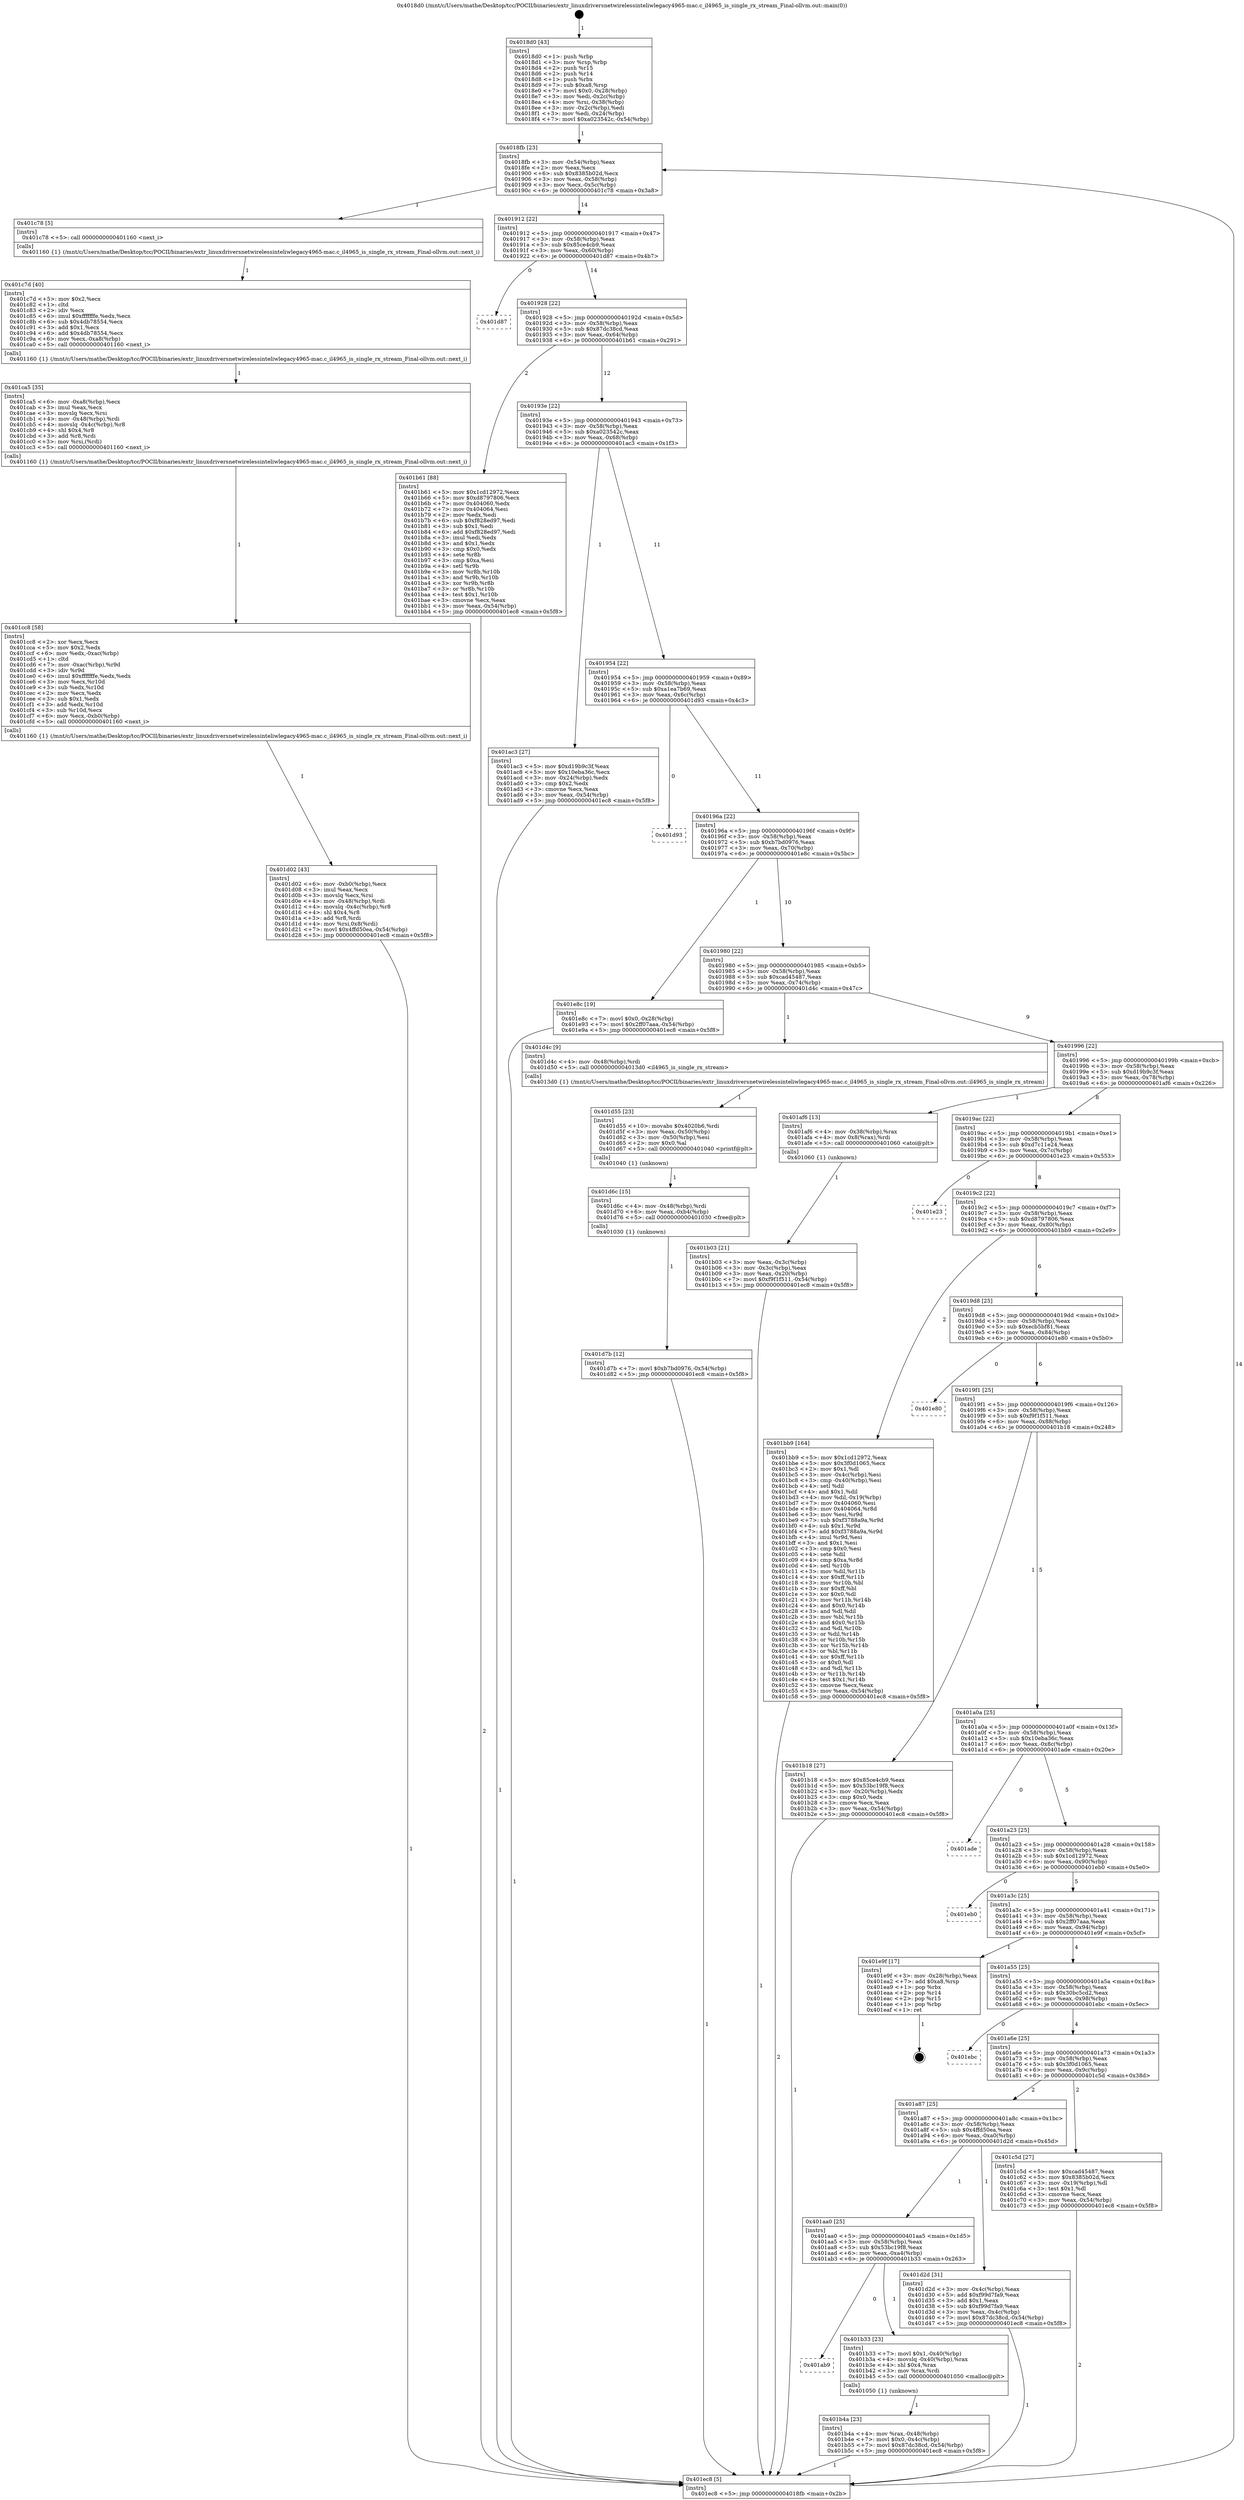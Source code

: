 digraph "0x4018d0" {
  label = "0x4018d0 (/mnt/c/Users/mathe/Desktop/tcc/POCII/binaries/extr_linuxdriversnetwirelessinteliwlegacy4965-mac.c_il4965_is_single_rx_stream_Final-ollvm.out::main(0))"
  labelloc = "t"
  node[shape=record]

  Entry [label="",width=0.3,height=0.3,shape=circle,fillcolor=black,style=filled]
  "0x4018fb" [label="{
     0x4018fb [23]\l
     | [instrs]\l
     &nbsp;&nbsp;0x4018fb \<+3\>: mov -0x54(%rbp),%eax\l
     &nbsp;&nbsp;0x4018fe \<+2\>: mov %eax,%ecx\l
     &nbsp;&nbsp;0x401900 \<+6\>: sub $0x8385b02d,%ecx\l
     &nbsp;&nbsp;0x401906 \<+3\>: mov %eax,-0x58(%rbp)\l
     &nbsp;&nbsp;0x401909 \<+3\>: mov %ecx,-0x5c(%rbp)\l
     &nbsp;&nbsp;0x40190c \<+6\>: je 0000000000401c78 \<main+0x3a8\>\l
  }"]
  "0x401c78" [label="{
     0x401c78 [5]\l
     | [instrs]\l
     &nbsp;&nbsp;0x401c78 \<+5\>: call 0000000000401160 \<next_i\>\l
     | [calls]\l
     &nbsp;&nbsp;0x401160 \{1\} (/mnt/c/Users/mathe/Desktop/tcc/POCII/binaries/extr_linuxdriversnetwirelessinteliwlegacy4965-mac.c_il4965_is_single_rx_stream_Final-ollvm.out::next_i)\l
  }"]
  "0x401912" [label="{
     0x401912 [22]\l
     | [instrs]\l
     &nbsp;&nbsp;0x401912 \<+5\>: jmp 0000000000401917 \<main+0x47\>\l
     &nbsp;&nbsp;0x401917 \<+3\>: mov -0x58(%rbp),%eax\l
     &nbsp;&nbsp;0x40191a \<+5\>: sub $0x85ce4cb9,%eax\l
     &nbsp;&nbsp;0x40191f \<+3\>: mov %eax,-0x60(%rbp)\l
     &nbsp;&nbsp;0x401922 \<+6\>: je 0000000000401d87 \<main+0x4b7\>\l
  }"]
  Exit [label="",width=0.3,height=0.3,shape=circle,fillcolor=black,style=filled,peripheries=2]
  "0x401d87" [label="{
     0x401d87\l
  }", style=dashed]
  "0x401928" [label="{
     0x401928 [22]\l
     | [instrs]\l
     &nbsp;&nbsp;0x401928 \<+5\>: jmp 000000000040192d \<main+0x5d\>\l
     &nbsp;&nbsp;0x40192d \<+3\>: mov -0x58(%rbp),%eax\l
     &nbsp;&nbsp;0x401930 \<+5\>: sub $0x87dc38cd,%eax\l
     &nbsp;&nbsp;0x401935 \<+3\>: mov %eax,-0x64(%rbp)\l
     &nbsp;&nbsp;0x401938 \<+6\>: je 0000000000401b61 \<main+0x291\>\l
  }"]
  "0x401d7b" [label="{
     0x401d7b [12]\l
     | [instrs]\l
     &nbsp;&nbsp;0x401d7b \<+7\>: movl $0xb7bd0976,-0x54(%rbp)\l
     &nbsp;&nbsp;0x401d82 \<+5\>: jmp 0000000000401ec8 \<main+0x5f8\>\l
  }"]
  "0x401b61" [label="{
     0x401b61 [88]\l
     | [instrs]\l
     &nbsp;&nbsp;0x401b61 \<+5\>: mov $0x1cd12972,%eax\l
     &nbsp;&nbsp;0x401b66 \<+5\>: mov $0xd8797806,%ecx\l
     &nbsp;&nbsp;0x401b6b \<+7\>: mov 0x404060,%edx\l
     &nbsp;&nbsp;0x401b72 \<+7\>: mov 0x404064,%esi\l
     &nbsp;&nbsp;0x401b79 \<+2\>: mov %edx,%edi\l
     &nbsp;&nbsp;0x401b7b \<+6\>: sub $0xf828ed97,%edi\l
     &nbsp;&nbsp;0x401b81 \<+3\>: sub $0x1,%edi\l
     &nbsp;&nbsp;0x401b84 \<+6\>: add $0xf828ed97,%edi\l
     &nbsp;&nbsp;0x401b8a \<+3\>: imul %edi,%edx\l
     &nbsp;&nbsp;0x401b8d \<+3\>: and $0x1,%edx\l
     &nbsp;&nbsp;0x401b90 \<+3\>: cmp $0x0,%edx\l
     &nbsp;&nbsp;0x401b93 \<+4\>: sete %r8b\l
     &nbsp;&nbsp;0x401b97 \<+3\>: cmp $0xa,%esi\l
     &nbsp;&nbsp;0x401b9a \<+4\>: setl %r9b\l
     &nbsp;&nbsp;0x401b9e \<+3\>: mov %r8b,%r10b\l
     &nbsp;&nbsp;0x401ba1 \<+3\>: and %r9b,%r10b\l
     &nbsp;&nbsp;0x401ba4 \<+3\>: xor %r9b,%r8b\l
     &nbsp;&nbsp;0x401ba7 \<+3\>: or %r8b,%r10b\l
     &nbsp;&nbsp;0x401baa \<+4\>: test $0x1,%r10b\l
     &nbsp;&nbsp;0x401bae \<+3\>: cmovne %ecx,%eax\l
     &nbsp;&nbsp;0x401bb1 \<+3\>: mov %eax,-0x54(%rbp)\l
     &nbsp;&nbsp;0x401bb4 \<+5\>: jmp 0000000000401ec8 \<main+0x5f8\>\l
  }"]
  "0x40193e" [label="{
     0x40193e [22]\l
     | [instrs]\l
     &nbsp;&nbsp;0x40193e \<+5\>: jmp 0000000000401943 \<main+0x73\>\l
     &nbsp;&nbsp;0x401943 \<+3\>: mov -0x58(%rbp),%eax\l
     &nbsp;&nbsp;0x401946 \<+5\>: sub $0xa023542c,%eax\l
     &nbsp;&nbsp;0x40194b \<+3\>: mov %eax,-0x68(%rbp)\l
     &nbsp;&nbsp;0x40194e \<+6\>: je 0000000000401ac3 \<main+0x1f3\>\l
  }"]
  "0x401d6c" [label="{
     0x401d6c [15]\l
     | [instrs]\l
     &nbsp;&nbsp;0x401d6c \<+4\>: mov -0x48(%rbp),%rdi\l
     &nbsp;&nbsp;0x401d70 \<+6\>: mov %eax,-0xb4(%rbp)\l
     &nbsp;&nbsp;0x401d76 \<+5\>: call 0000000000401030 \<free@plt\>\l
     | [calls]\l
     &nbsp;&nbsp;0x401030 \{1\} (unknown)\l
  }"]
  "0x401ac3" [label="{
     0x401ac3 [27]\l
     | [instrs]\l
     &nbsp;&nbsp;0x401ac3 \<+5\>: mov $0xd19b9c3f,%eax\l
     &nbsp;&nbsp;0x401ac8 \<+5\>: mov $0x10eba36c,%ecx\l
     &nbsp;&nbsp;0x401acd \<+3\>: mov -0x24(%rbp),%edx\l
     &nbsp;&nbsp;0x401ad0 \<+3\>: cmp $0x2,%edx\l
     &nbsp;&nbsp;0x401ad3 \<+3\>: cmovne %ecx,%eax\l
     &nbsp;&nbsp;0x401ad6 \<+3\>: mov %eax,-0x54(%rbp)\l
     &nbsp;&nbsp;0x401ad9 \<+5\>: jmp 0000000000401ec8 \<main+0x5f8\>\l
  }"]
  "0x401954" [label="{
     0x401954 [22]\l
     | [instrs]\l
     &nbsp;&nbsp;0x401954 \<+5\>: jmp 0000000000401959 \<main+0x89\>\l
     &nbsp;&nbsp;0x401959 \<+3\>: mov -0x58(%rbp),%eax\l
     &nbsp;&nbsp;0x40195c \<+5\>: sub $0xa1ea7b69,%eax\l
     &nbsp;&nbsp;0x401961 \<+3\>: mov %eax,-0x6c(%rbp)\l
     &nbsp;&nbsp;0x401964 \<+6\>: je 0000000000401d93 \<main+0x4c3\>\l
  }"]
  "0x401ec8" [label="{
     0x401ec8 [5]\l
     | [instrs]\l
     &nbsp;&nbsp;0x401ec8 \<+5\>: jmp 00000000004018fb \<main+0x2b\>\l
  }"]
  "0x4018d0" [label="{
     0x4018d0 [43]\l
     | [instrs]\l
     &nbsp;&nbsp;0x4018d0 \<+1\>: push %rbp\l
     &nbsp;&nbsp;0x4018d1 \<+3\>: mov %rsp,%rbp\l
     &nbsp;&nbsp;0x4018d4 \<+2\>: push %r15\l
     &nbsp;&nbsp;0x4018d6 \<+2\>: push %r14\l
     &nbsp;&nbsp;0x4018d8 \<+1\>: push %rbx\l
     &nbsp;&nbsp;0x4018d9 \<+7\>: sub $0xa8,%rsp\l
     &nbsp;&nbsp;0x4018e0 \<+7\>: movl $0x0,-0x28(%rbp)\l
     &nbsp;&nbsp;0x4018e7 \<+3\>: mov %edi,-0x2c(%rbp)\l
     &nbsp;&nbsp;0x4018ea \<+4\>: mov %rsi,-0x38(%rbp)\l
     &nbsp;&nbsp;0x4018ee \<+3\>: mov -0x2c(%rbp),%edi\l
     &nbsp;&nbsp;0x4018f1 \<+3\>: mov %edi,-0x24(%rbp)\l
     &nbsp;&nbsp;0x4018f4 \<+7\>: movl $0xa023542c,-0x54(%rbp)\l
  }"]
  "0x401d55" [label="{
     0x401d55 [23]\l
     | [instrs]\l
     &nbsp;&nbsp;0x401d55 \<+10\>: movabs $0x4020b6,%rdi\l
     &nbsp;&nbsp;0x401d5f \<+3\>: mov %eax,-0x50(%rbp)\l
     &nbsp;&nbsp;0x401d62 \<+3\>: mov -0x50(%rbp),%esi\l
     &nbsp;&nbsp;0x401d65 \<+2\>: mov $0x0,%al\l
     &nbsp;&nbsp;0x401d67 \<+5\>: call 0000000000401040 \<printf@plt\>\l
     | [calls]\l
     &nbsp;&nbsp;0x401040 \{1\} (unknown)\l
  }"]
  "0x401d93" [label="{
     0x401d93\l
  }", style=dashed]
  "0x40196a" [label="{
     0x40196a [22]\l
     | [instrs]\l
     &nbsp;&nbsp;0x40196a \<+5\>: jmp 000000000040196f \<main+0x9f\>\l
     &nbsp;&nbsp;0x40196f \<+3\>: mov -0x58(%rbp),%eax\l
     &nbsp;&nbsp;0x401972 \<+5\>: sub $0xb7bd0976,%eax\l
     &nbsp;&nbsp;0x401977 \<+3\>: mov %eax,-0x70(%rbp)\l
     &nbsp;&nbsp;0x40197a \<+6\>: je 0000000000401e8c \<main+0x5bc\>\l
  }"]
  "0x401d02" [label="{
     0x401d02 [43]\l
     | [instrs]\l
     &nbsp;&nbsp;0x401d02 \<+6\>: mov -0xb0(%rbp),%ecx\l
     &nbsp;&nbsp;0x401d08 \<+3\>: imul %eax,%ecx\l
     &nbsp;&nbsp;0x401d0b \<+3\>: movslq %ecx,%rsi\l
     &nbsp;&nbsp;0x401d0e \<+4\>: mov -0x48(%rbp),%rdi\l
     &nbsp;&nbsp;0x401d12 \<+4\>: movslq -0x4c(%rbp),%r8\l
     &nbsp;&nbsp;0x401d16 \<+4\>: shl $0x4,%r8\l
     &nbsp;&nbsp;0x401d1a \<+3\>: add %r8,%rdi\l
     &nbsp;&nbsp;0x401d1d \<+4\>: mov %rsi,0x8(%rdi)\l
     &nbsp;&nbsp;0x401d21 \<+7\>: movl $0x4ffd50ea,-0x54(%rbp)\l
     &nbsp;&nbsp;0x401d28 \<+5\>: jmp 0000000000401ec8 \<main+0x5f8\>\l
  }"]
  "0x401e8c" [label="{
     0x401e8c [19]\l
     | [instrs]\l
     &nbsp;&nbsp;0x401e8c \<+7\>: movl $0x0,-0x28(%rbp)\l
     &nbsp;&nbsp;0x401e93 \<+7\>: movl $0x2ff07aaa,-0x54(%rbp)\l
     &nbsp;&nbsp;0x401e9a \<+5\>: jmp 0000000000401ec8 \<main+0x5f8\>\l
  }"]
  "0x401980" [label="{
     0x401980 [22]\l
     | [instrs]\l
     &nbsp;&nbsp;0x401980 \<+5\>: jmp 0000000000401985 \<main+0xb5\>\l
     &nbsp;&nbsp;0x401985 \<+3\>: mov -0x58(%rbp),%eax\l
     &nbsp;&nbsp;0x401988 \<+5\>: sub $0xcad45487,%eax\l
     &nbsp;&nbsp;0x40198d \<+3\>: mov %eax,-0x74(%rbp)\l
     &nbsp;&nbsp;0x401990 \<+6\>: je 0000000000401d4c \<main+0x47c\>\l
  }"]
  "0x401cc8" [label="{
     0x401cc8 [58]\l
     | [instrs]\l
     &nbsp;&nbsp;0x401cc8 \<+2\>: xor %ecx,%ecx\l
     &nbsp;&nbsp;0x401cca \<+5\>: mov $0x2,%edx\l
     &nbsp;&nbsp;0x401ccf \<+6\>: mov %edx,-0xac(%rbp)\l
     &nbsp;&nbsp;0x401cd5 \<+1\>: cltd\l
     &nbsp;&nbsp;0x401cd6 \<+7\>: mov -0xac(%rbp),%r9d\l
     &nbsp;&nbsp;0x401cdd \<+3\>: idiv %r9d\l
     &nbsp;&nbsp;0x401ce0 \<+6\>: imul $0xfffffffe,%edx,%edx\l
     &nbsp;&nbsp;0x401ce6 \<+3\>: mov %ecx,%r10d\l
     &nbsp;&nbsp;0x401ce9 \<+3\>: sub %edx,%r10d\l
     &nbsp;&nbsp;0x401cec \<+2\>: mov %ecx,%edx\l
     &nbsp;&nbsp;0x401cee \<+3\>: sub $0x1,%edx\l
     &nbsp;&nbsp;0x401cf1 \<+3\>: add %edx,%r10d\l
     &nbsp;&nbsp;0x401cf4 \<+3\>: sub %r10d,%ecx\l
     &nbsp;&nbsp;0x401cf7 \<+6\>: mov %ecx,-0xb0(%rbp)\l
     &nbsp;&nbsp;0x401cfd \<+5\>: call 0000000000401160 \<next_i\>\l
     | [calls]\l
     &nbsp;&nbsp;0x401160 \{1\} (/mnt/c/Users/mathe/Desktop/tcc/POCII/binaries/extr_linuxdriversnetwirelessinteliwlegacy4965-mac.c_il4965_is_single_rx_stream_Final-ollvm.out::next_i)\l
  }"]
  "0x401d4c" [label="{
     0x401d4c [9]\l
     | [instrs]\l
     &nbsp;&nbsp;0x401d4c \<+4\>: mov -0x48(%rbp),%rdi\l
     &nbsp;&nbsp;0x401d50 \<+5\>: call 00000000004013d0 \<il4965_is_single_rx_stream\>\l
     | [calls]\l
     &nbsp;&nbsp;0x4013d0 \{1\} (/mnt/c/Users/mathe/Desktop/tcc/POCII/binaries/extr_linuxdriversnetwirelessinteliwlegacy4965-mac.c_il4965_is_single_rx_stream_Final-ollvm.out::il4965_is_single_rx_stream)\l
  }"]
  "0x401996" [label="{
     0x401996 [22]\l
     | [instrs]\l
     &nbsp;&nbsp;0x401996 \<+5\>: jmp 000000000040199b \<main+0xcb\>\l
     &nbsp;&nbsp;0x40199b \<+3\>: mov -0x58(%rbp),%eax\l
     &nbsp;&nbsp;0x40199e \<+5\>: sub $0xd19b9c3f,%eax\l
     &nbsp;&nbsp;0x4019a3 \<+3\>: mov %eax,-0x78(%rbp)\l
     &nbsp;&nbsp;0x4019a6 \<+6\>: je 0000000000401af6 \<main+0x226\>\l
  }"]
  "0x401ca5" [label="{
     0x401ca5 [35]\l
     | [instrs]\l
     &nbsp;&nbsp;0x401ca5 \<+6\>: mov -0xa8(%rbp),%ecx\l
     &nbsp;&nbsp;0x401cab \<+3\>: imul %eax,%ecx\l
     &nbsp;&nbsp;0x401cae \<+3\>: movslq %ecx,%rsi\l
     &nbsp;&nbsp;0x401cb1 \<+4\>: mov -0x48(%rbp),%rdi\l
     &nbsp;&nbsp;0x401cb5 \<+4\>: movslq -0x4c(%rbp),%r8\l
     &nbsp;&nbsp;0x401cb9 \<+4\>: shl $0x4,%r8\l
     &nbsp;&nbsp;0x401cbd \<+3\>: add %r8,%rdi\l
     &nbsp;&nbsp;0x401cc0 \<+3\>: mov %rsi,(%rdi)\l
     &nbsp;&nbsp;0x401cc3 \<+5\>: call 0000000000401160 \<next_i\>\l
     | [calls]\l
     &nbsp;&nbsp;0x401160 \{1\} (/mnt/c/Users/mathe/Desktop/tcc/POCII/binaries/extr_linuxdriversnetwirelessinteliwlegacy4965-mac.c_il4965_is_single_rx_stream_Final-ollvm.out::next_i)\l
  }"]
  "0x401af6" [label="{
     0x401af6 [13]\l
     | [instrs]\l
     &nbsp;&nbsp;0x401af6 \<+4\>: mov -0x38(%rbp),%rax\l
     &nbsp;&nbsp;0x401afa \<+4\>: mov 0x8(%rax),%rdi\l
     &nbsp;&nbsp;0x401afe \<+5\>: call 0000000000401060 \<atoi@plt\>\l
     | [calls]\l
     &nbsp;&nbsp;0x401060 \{1\} (unknown)\l
  }"]
  "0x4019ac" [label="{
     0x4019ac [22]\l
     | [instrs]\l
     &nbsp;&nbsp;0x4019ac \<+5\>: jmp 00000000004019b1 \<main+0xe1\>\l
     &nbsp;&nbsp;0x4019b1 \<+3\>: mov -0x58(%rbp),%eax\l
     &nbsp;&nbsp;0x4019b4 \<+5\>: sub $0xd7c11e24,%eax\l
     &nbsp;&nbsp;0x4019b9 \<+3\>: mov %eax,-0x7c(%rbp)\l
     &nbsp;&nbsp;0x4019bc \<+6\>: je 0000000000401e23 \<main+0x553\>\l
  }"]
  "0x401b03" [label="{
     0x401b03 [21]\l
     | [instrs]\l
     &nbsp;&nbsp;0x401b03 \<+3\>: mov %eax,-0x3c(%rbp)\l
     &nbsp;&nbsp;0x401b06 \<+3\>: mov -0x3c(%rbp),%eax\l
     &nbsp;&nbsp;0x401b09 \<+3\>: mov %eax,-0x20(%rbp)\l
     &nbsp;&nbsp;0x401b0c \<+7\>: movl $0xf9f1f511,-0x54(%rbp)\l
     &nbsp;&nbsp;0x401b13 \<+5\>: jmp 0000000000401ec8 \<main+0x5f8\>\l
  }"]
  "0x401c7d" [label="{
     0x401c7d [40]\l
     | [instrs]\l
     &nbsp;&nbsp;0x401c7d \<+5\>: mov $0x2,%ecx\l
     &nbsp;&nbsp;0x401c82 \<+1\>: cltd\l
     &nbsp;&nbsp;0x401c83 \<+2\>: idiv %ecx\l
     &nbsp;&nbsp;0x401c85 \<+6\>: imul $0xfffffffe,%edx,%ecx\l
     &nbsp;&nbsp;0x401c8b \<+6\>: sub $0x4db78554,%ecx\l
     &nbsp;&nbsp;0x401c91 \<+3\>: add $0x1,%ecx\l
     &nbsp;&nbsp;0x401c94 \<+6\>: add $0x4db78554,%ecx\l
     &nbsp;&nbsp;0x401c9a \<+6\>: mov %ecx,-0xa8(%rbp)\l
     &nbsp;&nbsp;0x401ca0 \<+5\>: call 0000000000401160 \<next_i\>\l
     | [calls]\l
     &nbsp;&nbsp;0x401160 \{1\} (/mnt/c/Users/mathe/Desktop/tcc/POCII/binaries/extr_linuxdriversnetwirelessinteliwlegacy4965-mac.c_il4965_is_single_rx_stream_Final-ollvm.out::next_i)\l
  }"]
  "0x401e23" [label="{
     0x401e23\l
  }", style=dashed]
  "0x4019c2" [label="{
     0x4019c2 [22]\l
     | [instrs]\l
     &nbsp;&nbsp;0x4019c2 \<+5\>: jmp 00000000004019c7 \<main+0xf7\>\l
     &nbsp;&nbsp;0x4019c7 \<+3\>: mov -0x58(%rbp),%eax\l
     &nbsp;&nbsp;0x4019ca \<+5\>: sub $0xd8797806,%eax\l
     &nbsp;&nbsp;0x4019cf \<+3\>: mov %eax,-0x80(%rbp)\l
     &nbsp;&nbsp;0x4019d2 \<+6\>: je 0000000000401bb9 \<main+0x2e9\>\l
  }"]
  "0x401b4a" [label="{
     0x401b4a [23]\l
     | [instrs]\l
     &nbsp;&nbsp;0x401b4a \<+4\>: mov %rax,-0x48(%rbp)\l
     &nbsp;&nbsp;0x401b4e \<+7\>: movl $0x0,-0x4c(%rbp)\l
     &nbsp;&nbsp;0x401b55 \<+7\>: movl $0x87dc38cd,-0x54(%rbp)\l
     &nbsp;&nbsp;0x401b5c \<+5\>: jmp 0000000000401ec8 \<main+0x5f8\>\l
  }"]
  "0x401bb9" [label="{
     0x401bb9 [164]\l
     | [instrs]\l
     &nbsp;&nbsp;0x401bb9 \<+5\>: mov $0x1cd12972,%eax\l
     &nbsp;&nbsp;0x401bbe \<+5\>: mov $0x3f0d1065,%ecx\l
     &nbsp;&nbsp;0x401bc3 \<+2\>: mov $0x1,%dl\l
     &nbsp;&nbsp;0x401bc5 \<+3\>: mov -0x4c(%rbp),%esi\l
     &nbsp;&nbsp;0x401bc8 \<+3\>: cmp -0x40(%rbp),%esi\l
     &nbsp;&nbsp;0x401bcb \<+4\>: setl %dil\l
     &nbsp;&nbsp;0x401bcf \<+4\>: and $0x1,%dil\l
     &nbsp;&nbsp;0x401bd3 \<+4\>: mov %dil,-0x19(%rbp)\l
     &nbsp;&nbsp;0x401bd7 \<+7\>: mov 0x404060,%esi\l
     &nbsp;&nbsp;0x401bde \<+8\>: mov 0x404064,%r8d\l
     &nbsp;&nbsp;0x401be6 \<+3\>: mov %esi,%r9d\l
     &nbsp;&nbsp;0x401be9 \<+7\>: sub $0xf3788a9a,%r9d\l
     &nbsp;&nbsp;0x401bf0 \<+4\>: sub $0x1,%r9d\l
     &nbsp;&nbsp;0x401bf4 \<+7\>: add $0xf3788a9a,%r9d\l
     &nbsp;&nbsp;0x401bfb \<+4\>: imul %r9d,%esi\l
     &nbsp;&nbsp;0x401bff \<+3\>: and $0x1,%esi\l
     &nbsp;&nbsp;0x401c02 \<+3\>: cmp $0x0,%esi\l
     &nbsp;&nbsp;0x401c05 \<+4\>: sete %dil\l
     &nbsp;&nbsp;0x401c09 \<+4\>: cmp $0xa,%r8d\l
     &nbsp;&nbsp;0x401c0d \<+4\>: setl %r10b\l
     &nbsp;&nbsp;0x401c11 \<+3\>: mov %dil,%r11b\l
     &nbsp;&nbsp;0x401c14 \<+4\>: xor $0xff,%r11b\l
     &nbsp;&nbsp;0x401c18 \<+3\>: mov %r10b,%bl\l
     &nbsp;&nbsp;0x401c1b \<+3\>: xor $0xff,%bl\l
     &nbsp;&nbsp;0x401c1e \<+3\>: xor $0x0,%dl\l
     &nbsp;&nbsp;0x401c21 \<+3\>: mov %r11b,%r14b\l
     &nbsp;&nbsp;0x401c24 \<+4\>: and $0x0,%r14b\l
     &nbsp;&nbsp;0x401c28 \<+3\>: and %dl,%dil\l
     &nbsp;&nbsp;0x401c2b \<+3\>: mov %bl,%r15b\l
     &nbsp;&nbsp;0x401c2e \<+4\>: and $0x0,%r15b\l
     &nbsp;&nbsp;0x401c32 \<+3\>: and %dl,%r10b\l
     &nbsp;&nbsp;0x401c35 \<+3\>: or %dil,%r14b\l
     &nbsp;&nbsp;0x401c38 \<+3\>: or %r10b,%r15b\l
     &nbsp;&nbsp;0x401c3b \<+3\>: xor %r15b,%r14b\l
     &nbsp;&nbsp;0x401c3e \<+3\>: or %bl,%r11b\l
     &nbsp;&nbsp;0x401c41 \<+4\>: xor $0xff,%r11b\l
     &nbsp;&nbsp;0x401c45 \<+3\>: or $0x0,%dl\l
     &nbsp;&nbsp;0x401c48 \<+3\>: and %dl,%r11b\l
     &nbsp;&nbsp;0x401c4b \<+3\>: or %r11b,%r14b\l
     &nbsp;&nbsp;0x401c4e \<+4\>: test $0x1,%r14b\l
     &nbsp;&nbsp;0x401c52 \<+3\>: cmovne %ecx,%eax\l
     &nbsp;&nbsp;0x401c55 \<+3\>: mov %eax,-0x54(%rbp)\l
     &nbsp;&nbsp;0x401c58 \<+5\>: jmp 0000000000401ec8 \<main+0x5f8\>\l
  }"]
  "0x4019d8" [label="{
     0x4019d8 [25]\l
     | [instrs]\l
     &nbsp;&nbsp;0x4019d8 \<+5\>: jmp 00000000004019dd \<main+0x10d\>\l
     &nbsp;&nbsp;0x4019dd \<+3\>: mov -0x58(%rbp),%eax\l
     &nbsp;&nbsp;0x4019e0 \<+5\>: sub $0xecb5bf81,%eax\l
     &nbsp;&nbsp;0x4019e5 \<+6\>: mov %eax,-0x84(%rbp)\l
     &nbsp;&nbsp;0x4019eb \<+6\>: je 0000000000401e80 \<main+0x5b0\>\l
  }"]
  "0x401ab9" [label="{
     0x401ab9\l
  }", style=dashed]
  "0x401e80" [label="{
     0x401e80\l
  }", style=dashed]
  "0x4019f1" [label="{
     0x4019f1 [25]\l
     | [instrs]\l
     &nbsp;&nbsp;0x4019f1 \<+5\>: jmp 00000000004019f6 \<main+0x126\>\l
     &nbsp;&nbsp;0x4019f6 \<+3\>: mov -0x58(%rbp),%eax\l
     &nbsp;&nbsp;0x4019f9 \<+5\>: sub $0xf9f1f511,%eax\l
     &nbsp;&nbsp;0x4019fe \<+6\>: mov %eax,-0x88(%rbp)\l
     &nbsp;&nbsp;0x401a04 \<+6\>: je 0000000000401b18 \<main+0x248\>\l
  }"]
  "0x401b33" [label="{
     0x401b33 [23]\l
     | [instrs]\l
     &nbsp;&nbsp;0x401b33 \<+7\>: movl $0x1,-0x40(%rbp)\l
     &nbsp;&nbsp;0x401b3a \<+4\>: movslq -0x40(%rbp),%rax\l
     &nbsp;&nbsp;0x401b3e \<+4\>: shl $0x4,%rax\l
     &nbsp;&nbsp;0x401b42 \<+3\>: mov %rax,%rdi\l
     &nbsp;&nbsp;0x401b45 \<+5\>: call 0000000000401050 \<malloc@plt\>\l
     | [calls]\l
     &nbsp;&nbsp;0x401050 \{1\} (unknown)\l
  }"]
  "0x401b18" [label="{
     0x401b18 [27]\l
     | [instrs]\l
     &nbsp;&nbsp;0x401b18 \<+5\>: mov $0x85ce4cb9,%eax\l
     &nbsp;&nbsp;0x401b1d \<+5\>: mov $0x53bc19f8,%ecx\l
     &nbsp;&nbsp;0x401b22 \<+3\>: mov -0x20(%rbp),%edx\l
     &nbsp;&nbsp;0x401b25 \<+3\>: cmp $0x0,%edx\l
     &nbsp;&nbsp;0x401b28 \<+3\>: cmove %ecx,%eax\l
     &nbsp;&nbsp;0x401b2b \<+3\>: mov %eax,-0x54(%rbp)\l
     &nbsp;&nbsp;0x401b2e \<+5\>: jmp 0000000000401ec8 \<main+0x5f8\>\l
  }"]
  "0x401a0a" [label="{
     0x401a0a [25]\l
     | [instrs]\l
     &nbsp;&nbsp;0x401a0a \<+5\>: jmp 0000000000401a0f \<main+0x13f\>\l
     &nbsp;&nbsp;0x401a0f \<+3\>: mov -0x58(%rbp),%eax\l
     &nbsp;&nbsp;0x401a12 \<+5\>: sub $0x10eba36c,%eax\l
     &nbsp;&nbsp;0x401a17 \<+6\>: mov %eax,-0x8c(%rbp)\l
     &nbsp;&nbsp;0x401a1d \<+6\>: je 0000000000401ade \<main+0x20e\>\l
  }"]
  "0x401aa0" [label="{
     0x401aa0 [25]\l
     | [instrs]\l
     &nbsp;&nbsp;0x401aa0 \<+5\>: jmp 0000000000401aa5 \<main+0x1d5\>\l
     &nbsp;&nbsp;0x401aa5 \<+3\>: mov -0x58(%rbp),%eax\l
     &nbsp;&nbsp;0x401aa8 \<+5\>: sub $0x53bc19f8,%eax\l
     &nbsp;&nbsp;0x401aad \<+6\>: mov %eax,-0xa4(%rbp)\l
     &nbsp;&nbsp;0x401ab3 \<+6\>: je 0000000000401b33 \<main+0x263\>\l
  }"]
  "0x401ade" [label="{
     0x401ade\l
  }", style=dashed]
  "0x401a23" [label="{
     0x401a23 [25]\l
     | [instrs]\l
     &nbsp;&nbsp;0x401a23 \<+5\>: jmp 0000000000401a28 \<main+0x158\>\l
     &nbsp;&nbsp;0x401a28 \<+3\>: mov -0x58(%rbp),%eax\l
     &nbsp;&nbsp;0x401a2b \<+5\>: sub $0x1cd12972,%eax\l
     &nbsp;&nbsp;0x401a30 \<+6\>: mov %eax,-0x90(%rbp)\l
     &nbsp;&nbsp;0x401a36 \<+6\>: je 0000000000401eb0 \<main+0x5e0\>\l
  }"]
  "0x401d2d" [label="{
     0x401d2d [31]\l
     | [instrs]\l
     &nbsp;&nbsp;0x401d2d \<+3\>: mov -0x4c(%rbp),%eax\l
     &nbsp;&nbsp;0x401d30 \<+5\>: add $0xf99d7fa9,%eax\l
     &nbsp;&nbsp;0x401d35 \<+3\>: add $0x1,%eax\l
     &nbsp;&nbsp;0x401d38 \<+5\>: sub $0xf99d7fa9,%eax\l
     &nbsp;&nbsp;0x401d3d \<+3\>: mov %eax,-0x4c(%rbp)\l
     &nbsp;&nbsp;0x401d40 \<+7\>: movl $0x87dc38cd,-0x54(%rbp)\l
     &nbsp;&nbsp;0x401d47 \<+5\>: jmp 0000000000401ec8 \<main+0x5f8\>\l
  }"]
  "0x401eb0" [label="{
     0x401eb0\l
  }", style=dashed]
  "0x401a3c" [label="{
     0x401a3c [25]\l
     | [instrs]\l
     &nbsp;&nbsp;0x401a3c \<+5\>: jmp 0000000000401a41 \<main+0x171\>\l
     &nbsp;&nbsp;0x401a41 \<+3\>: mov -0x58(%rbp),%eax\l
     &nbsp;&nbsp;0x401a44 \<+5\>: sub $0x2ff07aaa,%eax\l
     &nbsp;&nbsp;0x401a49 \<+6\>: mov %eax,-0x94(%rbp)\l
     &nbsp;&nbsp;0x401a4f \<+6\>: je 0000000000401e9f \<main+0x5cf\>\l
  }"]
  "0x401a87" [label="{
     0x401a87 [25]\l
     | [instrs]\l
     &nbsp;&nbsp;0x401a87 \<+5\>: jmp 0000000000401a8c \<main+0x1bc\>\l
     &nbsp;&nbsp;0x401a8c \<+3\>: mov -0x58(%rbp),%eax\l
     &nbsp;&nbsp;0x401a8f \<+5\>: sub $0x4ffd50ea,%eax\l
     &nbsp;&nbsp;0x401a94 \<+6\>: mov %eax,-0xa0(%rbp)\l
     &nbsp;&nbsp;0x401a9a \<+6\>: je 0000000000401d2d \<main+0x45d\>\l
  }"]
  "0x401e9f" [label="{
     0x401e9f [17]\l
     | [instrs]\l
     &nbsp;&nbsp;0x401e9f \<+3\>: mov -0x28(%rbp),%eax\l
     &nbsp;&nbsp;0x401ea2 \<+7\>: add $0xa8,%rsp\l
     &nbsp;&nbsp;0x401ea9 \<+1\>: pop %rbx\l
     &nbsp;&nbsp;0x401eaa \<+2\>: pop %r14\l
     &nbsp;&nbsp;0x401eac \<+2\>: pop %r15\l
     &nbsp;&nbsp;0x401eae \<+1\>: pop %rbp\l
     &nbsp;&nbsp;0x401eaf \<+1\>: ret\l
  }"]
  "0x401a55" [label="{
     0x401a55 [25]\l
     | [instrs]\l
     &nbsp;&nbsp;0x401a55 \<+5\>: jmp 0000000000401a5a \<main+0x18a\>\l
     &nbsp;&nbsp;0x401a5a \<+3\>: mov -0x58(%rbp),%eax\l
     &nbsp;&nbsp;0x401a5d \<+5\>: sub $0x30bc5cd2,%eax\l
     &nbsp;&nbsp;0x401a62 \<+6\>: mov %eax,-0x98(%rbp)\l
     &nbsp;&nbsp;0x401a68 \<+6\>: je 0000000000401ebc \<main+0x5ec\>\l
  }"]
  "0x401c5d" [label="{
     0x401c5d [27]\l
     | [instrs]\l
     &nbsp;&nbsp;0x401c5d \<+5\>: mov $0xcad45487,%eax\l
     &nbsp;&nbsp;0x401c62 \<+5\>: mov $0x8385b02d,%ecx\l
     &nbsp;&nbsp;0x401c67 \<+3\>: mov -0x19(%rbp),%dl\l
     &nbsp;&nbsp;0x401c6a \<+3\>: test $0x1,%dl\l
     &nbsp;&nbsp;0x401c6d \<+3\>: cmovne %ecx,%eax\l
     &nbsp;&nbsp;0x401c70 \<+3\>: mov %eax,-0x54(%rbp)\l
     &nbsp;&nbsp;0x401c73 \<+5\>: jmp 0000000000401ec8 \<main+0x5f8\>\l
  }"]
  "0x401ebc" [label="{
     0x401ebc\l
  }", style=dashed]
  "0x401a6e" [label="{
     0x401a6e [25]\l
     | [instrs]\l
     &nbsp;&nbsp;0x401a6e \<+5\>: jmp 0000000000401a73 \<main+0x1a3\>\l
     &nbsp;&nbsp;0x401a73 \<+3\>: mov -0x58(%rbp),%eax\l
     &nbsp;&nbsp;0x401a76 \<+5\>: sub $0x3f0d1065,%eax\l
     &nbsp;&nbsp;0x401a7b \<+6\>: mov %eax,-0x9c(%rbp)\l
     &nbsp;&nbsp;0x401a81 \<+6\>: je 0000000000401c5d \<main+0x38d\>\l
  }"]
  Entry -> "0x4018d0" [label=" 1"]
  "0x4018fb" -> "0x401c78" [label=" 1"]
  "0x4018fb" -> "0x401912" [label=" 14"]
  "0x401e9f" -> Exit [label=" 1"]
  "0x401912" -> "0x401d87" [label=" 0"]
  "0x401912" -> "0x401928" [label=" 14"]
  "0x401e8c" -> "0x401ec8" [label=" 1"]
  "0x401928" -> "0x401b61" [label=" 2"]
  "0x401928" -> "0x40193e" [label=" 12"]
  "0x401d7b" -> "0x401ec8" [label=" 1"]
  "0x40193e" -> "0x401ac3" [label=" 1"]
  "0x40193e" -> "0x401954" [label=" 11"]
  "0x401ac3" -> "0x401ec8" [label=" 1"]
  "0x4018d0" -> "0x4018fb" [label=" 1"]
  "0x401ec8" -> "0x4018fb" [label=" 14"]
  "0x401d6c" -> "0x401d7b" [label=" 1"]
  "0x401954" -> "0x401d93" [label=" 0"]
  "0x401954" -> "0x40196a" [label=" 11"]
  "0x401d55" -> "0x401d6c" [label=" 1"]
  "0x40196a" -> "0x401e8c" [label=" 1"]
  "0x40196a" -> "0x401980" [label=" 10"]
  "0x401d4c" -> "0x401d55" [label=" 1"]
  "0x401980" -> "0x401d4c" [label=" 1"]
  "0x401980" -> "0x401996" [label=" 9"]
  "0x401d2d" -> "0x401ec8" [label=" 1"]
  "0x401996" -> "0x401af6" [label=" 1"]
  "0x401996" -> "0x4019ac" [label=" 8"]
  "0x401af6" -> "0x401b03" [label=" 1"]
  "0x401b03" -> "0x401ec8" [label=" 1"]
  "0x401d02" -> "0x401ec8" [label=" 1"]
  "0x4019ac" -> "0x401e23" [label=" 0"]
  "0x4019ac" -> "0x4019c2" [label=" 8"]
  "0x401cc8" -> "0x401d02" [label=" 1"]
  "0x4019c2" -> "0x401bb9" [label=" 2"]
  "0x4019c2" -> "0x4019d8" [label=" 6"]
  "0x401ca5" -> "0x401cc8" [label=" 1"]
  "0x4019d8" -> "0x401e80" [label=" 0"]
  "0x4019d8" -> "0x4019f1" [label=" 6"]
  "0x401c7d" -> "0x401ca5" [label=" 1"]
  "0x4019f1" -> "0x401b18" [label=" 1"]
  "0x4019f1" -> "0x401a0a" [label=" 5"]
  "0x401b18" -> "0x401ec8" [label=" 1"]
  "0x401c78" -> "0x401c7d" [label=" 1"]
  "0x401a0a" -> "0x401ade" [label=" 0"]
  "0x401a0a" -> "0x401a23" [label=" 5"]
  "0x401bb9" -> "0x401ec8" [label=" 2"]
  "0x401a23" -> "0x401eb0" [label=" 0"]
  "0x401a23" -> "0x401a3c" [label=" 5"]
  "0x401b61" -> "0x401ec8" [label=" 2"]
  "0x401a3c" -> "0x401e9f" [label=" 1"]
  "0x401a3c" -> "0x401a55" [label=" 4"]
  "0x401b33" -> "0x401b4a" [label=" 1"]
  "0x401a55" -> "0x401ebc" [label=" 0"]
  "0x401a55" -> "0x401a6e" [label=" 4"]
  "0x401aa0" -> "0x401ab9" [label=" 0"]
  "0x401a6e" -> "0x401c5d" [label=" 2"]
  "0x401a6e" -> "0x401a87" [label=" 2"]
  "0x401b4a" -> "0x401ec8" [label=" 1"]
  "0x401a87" -> "0x401d2d" [label=" 1"]
  "0x401a87" -> "0x401aa0" [label=" 1"]
  "0x401c5d" -> "0x401ec8" [label=" 2"]
  "0x401aa0" -> "0x401b33" [label=" 1"]
}

